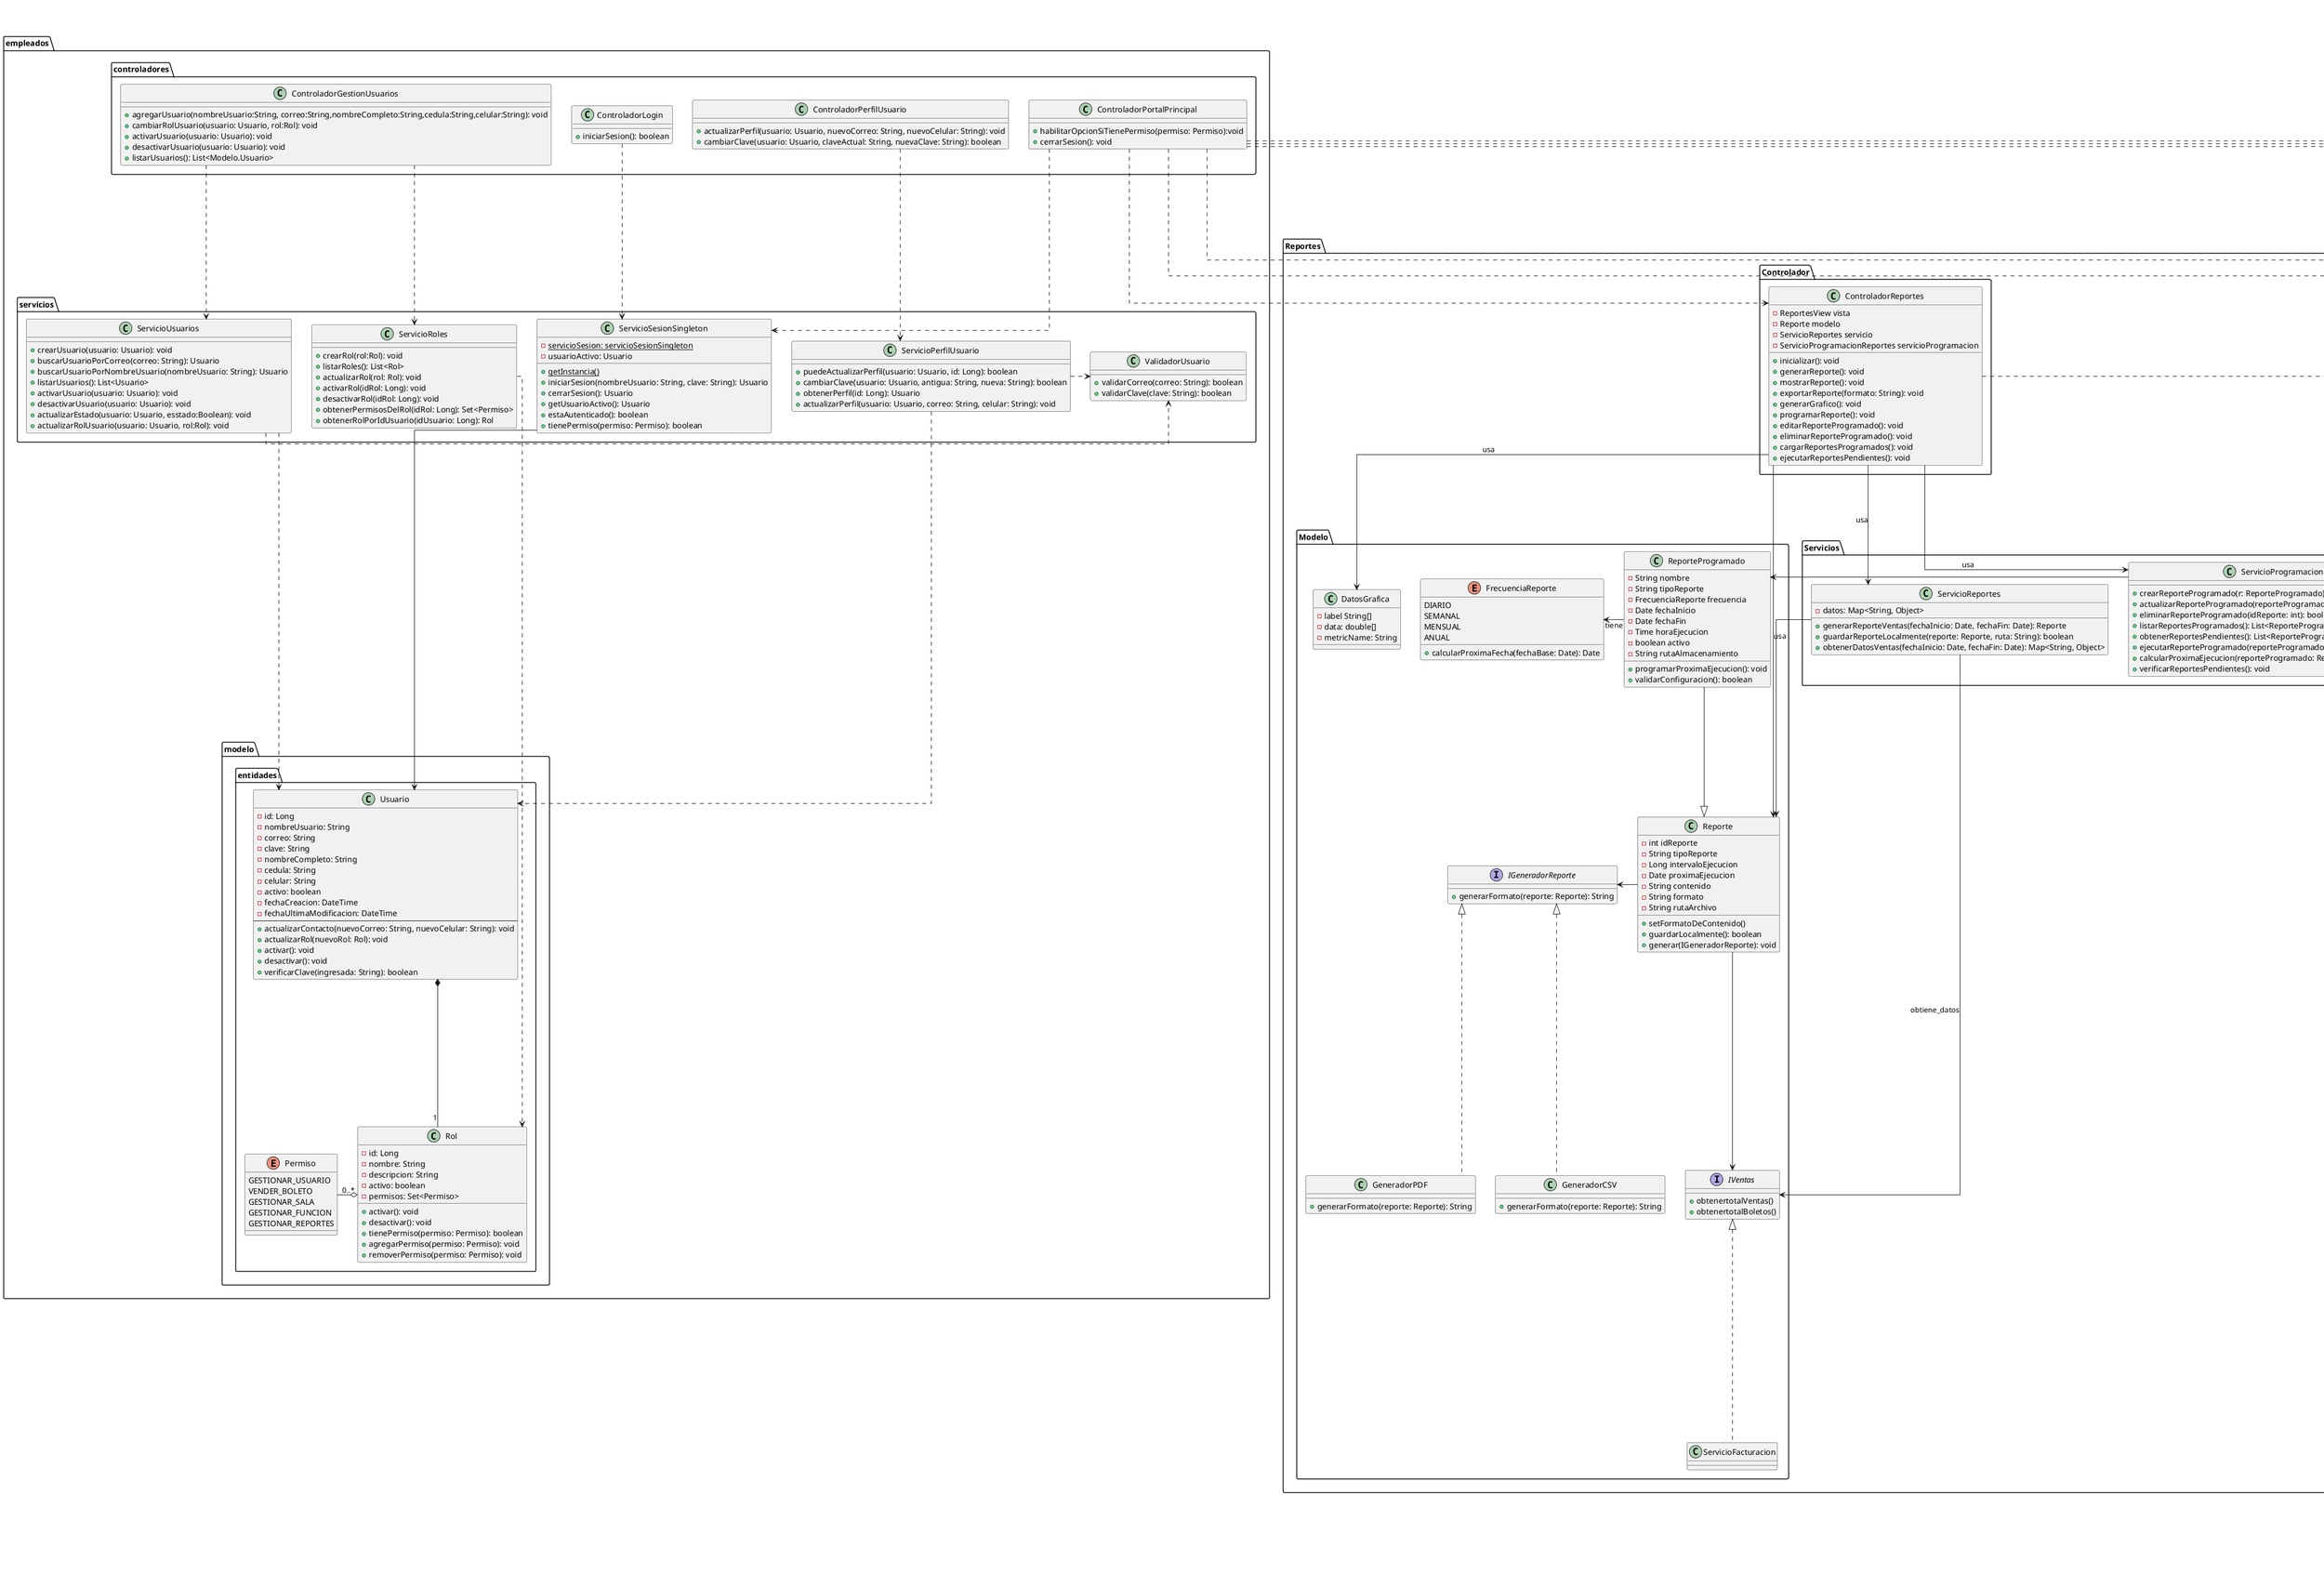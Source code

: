 @startuml General_DiagramaDeClases
skinparam linetype ortho

package empleados {
' ============================== MODELO DE DOMINIO ==============================
package modelo {
package entidades{
class Usuario {
  - id: Long
  - nombreUsuario: String
  - correo: String
  - clave: String
  - nombreCompleto: String
  - cedula: String
  - celular: String
  - activo: boolean
  - fechaCreacion: DateTime
  - fechaUltimaModificacion: DateTime
  --
  + actualizarContacto(nuevoCorreo: String, nuevoCelular: String): void
  + actualizarRol(nuevoRol: Rol): void
  + activar(): void
  + desactivar(): void
  + verificarClave(ingresada: String): boolean
}

class Rol {
  - id: Long
  - nombre: String
  - descripcion: String
  - activo: boolean
  - permisos: Set<Permiso>

  + activar(): void
  + desactivar(): void
  + tienePermiso(permiso: Permiso): boolean
  + agregarPermiso(permiso: Permiso): void
  + removerPermiso(permiso: Permiso): void

}


 enum Permiso {
    GESTIONAR_USUARIO
    VENDER_BOLETO
    GESTIONAR_SALA
    GESTIONAR_FUNCION
    GESTIONAR_REPORTES
}
}

}

Usuario  *-- "1" Rol
Permiso "0..*" -o  Rol

' ============================== SERVICIOS / CONTROLADORES ==============================

package servicios{



 class ValidadorUsuario {
   + validarCorreo(correo: String): boolean
   + validarClave(clave: String): boolean
 }

class ServicioSesionSingleton {
  - {static} servicioSesion: servicioSesionSingleton
  - usuarioActivo: Usuario
  + {static} getInstancia()
  + iniciarSesion(nombreUsuario: String, clave: String): Usuario
  + cerrarSesion(): Usuario
  + getUsuarioActivo(): Usuario
  + estaAutenticado(): boolean
  + tienePermiso(permiso: Permiso): boolean

}



class ServicioUsuarios {
  + crearUsuario(usuario: Usuario): void
  + buscarUsuarioPorCorreo(correo: String): Usuario
  + buscarUsuarioPorNombreUsuario(nombreUsuario: String): Usuario
  + listarUsuarios(): List<Usuario>
  + activarUsuario(usuario: Usuario): void
  + desactivarUsuario(usuario: Usuario): void
  + actualizarEstado(usuario: Usuario, esstado:Boolean): void
  + actualizarRolUsuario(usuario: Usuario, rol:Rol): void

}

class ServicioPerfilUsuario {
  + puedeActualizarPerfil(usuario: Usuario, id: Long): boolean
  + cambiarClave(usuario: Usuario, antigua: String, nueva: String): boolean
  + obtenerPerfil(id: Long): Usuario
  + actualizarPerfil(usuario: Usuario, correo: String, celular: String): void
}


class ServicioRoles {
  + crearRol(rol:Rol): void
  + listarRoles(): List<Rol>
  + actualizarRol(rol: Rol): void
  + activarRol(idRol: Long): void
  + desactivarRol(idRol: Long): void
  + obtenerPermisosDelRol(idRol: Long): Set<Permiso>
'  + asignarPermisoARol(Long, permiso: Permiso): void
'  + eliminarPermisoDelRol(idRol: Long, permiso: Permiso): void
'  + obtenerRolesConPermiso(permiso: Permiso): List<Rol>
  + obtenerRolPorIdUsuario(idUsuario: Long): Rol

}

' Relaciones

}

' ============================== RELACIONES DE DEPENDENCIA NECESARIAS ==============================


ServicioUsuarios .> ValidadorUsuario
ServicioPerfilUsuario .> ValidadorUsuario

ServicioPerfilUsuario .> Usuario
ServicioUsuarios ..> Usuario

' Sesión
ServicioSesionSingleton ---> Usuario
ServicioRoles ...> Rol





package controladores {

' ================================
' ControladorGestionUsuarios
' ================================
class ControladorGestionUsuarios {
  + agregarUsuario(nombreUsuario:String, correo:String,nombreCompleto:String,cedula:String,celular:String): void
  + cambiarRolUsuario(usuario: Usuario, rol:Rol): void
  + activarUsuario(usuario: Usuario): void
  + desactivarUsuario(usuario: Usuario): void
  + listarUsuarios(): List<Modelo.Usuario>
}

' ================================
' ControladorLogin
' ================================
class ControladorLogin {
  + iniciarSesion(): boolean
}

' ================================
' ControladorPortalPrincipal
' ================================
class ControladorPortalPrincipal {
  + habilitarOpcionSiTienePermiso(permiso: Permiso):void
  + cerrarSesion(): void
}


  class ControladorPerfilUsuario {
    + actualizarPerfil(usuario: Usuario, nuevoCorreo: String, nuevoCelular: String): void
    + cambiarClave(usuario: Usuario, claveActual: String, nuevaClave: String): boolean
  }


}

' Relaciones
ControladorLogin .> ServicioSesionSingleton
ControladorPortalPrincipal .> ServicioSesionSingleton
ControladorGestionUsuarios .> ServicioUsuarios
ControladorGestionUsuarios .> ServicioRoles
ControladorPerfilUsuario ..> ServicioPerfilUsuario




}

package salas {
package modelos {

package entidades{
    class Sala {
        -id: int
        -nombre: String
        -capacidad: int
        -tipo: TipoSala
        -estado: EstadoSala
    }
   class Butaca {
   -id: int
   -idSala: int
   -fila: String
   -columna: String
   -estado: EstadoButaca
   }
   enum EstadoSala{
   DISPONIBLE,
   MANTENIMIENTO
   }
   enum EstadoButaca{
   DISPONIBLE,
   OCUPADA,
   INHABILITADA
   }
   abstract class SalaFactory{
   +crearSala(int id, String nombre, int capacidad, EstadoSala estado)
   }
   class SalaNormalFactory implements SalaFactory{
   +crearSala(int id, String nombre, int capacidad, EstadoSala estado) {
   }
   class SalaVIPFactory implements SalaFactory{
   +crearSala(int id, String nombre, int capacidad, EstadoSala estado)
   }
   enum TipoSala{
   -multiplicador: double
   NORMAL(1.00),
   VIP(1.50)
   +getMultiplicador()

   }

   }



    }

    Sala -u> TipoSala
    SalaNormalFactory -u> Sala
    SalaVIPFactory -u> Sala
    Sala -u> EstadoSala
    Sala o- Butaca
    Butaca -u> EstadoButaca
    package servicios{
    class ServicioButaca{
    +listarButacasPorSala() : List<Butaca>
    +generarButacasAutomatica() : void
    +crearButaca(Butaca butaca) : void
    +actualizarButaca(Butaca butaca) : void
    +validarDatosBasicos(Butaca butaca) : void
    +listarTodasButacas() : List<Butaca>
    +eliminarButaca(int id) : void
    }
    class ServicioSala{
    -ServicioButaca : ServicioButaca
    +crearSala(Sala sala) : void
    +obtenerSalaPorId(int id) : Sala
    +listarSalas() : List<Sala>
    +actualizarSala(Sala sala) : void
    +eliminarSala(int id) : void
    +buscarSalaPorNombre(String nombre) : List<Sala>
    }
    }
    package controladores{
    class ControladorSalas {

        -servicioSala: ServicioSala
        -salas: ObservableList<Sala>
        -servicioButaca: ServicioButaca
        -salaEnEdicion: Sala
        +initialize(): void
        +onGuardar(event: ActionEvent): void
        +onBackAction(event: ActionEvent): void
    }
    class ControladorButacas {
        -servicioSala : ServicioSala
        -servicioButaca: ServicioButaca
        -salas: ObservableList<Sala>
        -butacas: ObservableList<Butaca>
        +initialize(): void
        +onBackAction(event: ActionEvent): void
    }
    class ControladorDeConsultaSalas {
        -servicioButaca : ServicioButaca
        -butacasSeleccionadas: List<Butaca>
        -controladorAsignadorButacas: ControladorAsignadorButacas
        +initialize(location: URL, resources: ResourceBundle): void
        +mostrarButacasDeSala(codigosButacasOcupadas: Set<Integer>, salaSeleccionada: Sala): void
        +getButacasSeleccionadas(): List<Butaca>
        +setControladorAsignadorButacas(controladorAsignadorButacas: ControladorAsignadorButacas): void
    }
    }

ServicioSala -u-> ServicioButaca
ControladorButacas -u-> ServicioSala
ControladorButacas -u-> ServicioButaca
Sala -u-o ControladorButacas
Butaca -u-o ControladorButacas
ControladorSalas -u-> ServicioSala
ControladorSalas o-u- Sala
ControladorSalas -u-> ServicioButaca
ControladorDeConsultaSalas -u-> ServicioButaca
ControladorDeConsultaSalas o-u- Butaca
ControladorSalas -u-> SalaFactory
}

package peliculas {
    ' ==================== PAQUETE: MODELO ====================
    package modelos {
        package entidades{

        class Pelicula {
        - id: int
        - titulo: String
        - sinopsis: String
        - duracionMinutos: int
        - anio: int
        - idioma: Idioma
        - genero: String
        - imagenUrl: String
        + getId(): int
        + getTitulo(): String
        + getSinopsis(): String
        + getDuracionMinutos(): int
        + getAnio(): int
        + getIdioma(): Idioma
        + getGenero(): String
        + getImagenUrl(): String
        + setId(id: int): void
        + setTitulo(titulo: String): void
        + setSinopsis(sinopsis: String): void
        + setDuracionMinutos(duracionMinutos: int): void
        + setAnio(anio: int): void
        + setIdioma(idioma: Idioma): void
        + setGenero(genero: String): void
        + setImagenUrl(imagenUrl: String): void
        + setIdiomaPorCodigo(codigoIdioma: String): void
        }

        class Funcion {
            - id: int
            - pelicula: Pelicula
            - sala: Sala
            - fechaHoraInicio: LocalDateTime
            - fechaHoraFin: LocalDateTime
            - formato: FormatoFuncion
            - tipoEstreno: TipoEstreno
            + getId(): int
            + getPelicula(): Pelicula
            + getSala(): Sala
            + getFechaHoraInicio(): LocalDateTime
            + getFechaHoraFin(): LocalDateTime
            + getFormato(): FormatoFuncion
            + getTipoEstreno(): TipoEstreno
            + setId(id: int): void
            + setPelicula(pelicula: Pelicula): void
            + setSala(sala: Sala): void
            + setFechaHoraInicio(fechaHoraInicio: LocalDateTime): void
            + setFechaHoraFin(fechaHoraFin: LocalDateTime): void
            + setFormato(formato: FormatoFuncion): void
            + setTipoEstreno(tipoEstreno: TipoEstreno): void
        }

        ' class Sala {
        '     - id: int
        '     - nombre: String
        '     - capacidad: int
        '     - tipo: String
        ' }

        class Cartelera {
            - id: int
            - peliculas: List<Pelicula>
            + getId(): int
            + getPeliculas(): List<Pelicula>
            + setId(id: int): void
            + setPeliculas(peliculas: List<Pelicula>): void
        }

        enum Idioma {
            ESPANOL("Español", "es")
            INGLES("Ingles", "en")
            CHINO("Chino", "zh")
            - nombre: String {f}
            - codigo: String {f}
            + getNombre(): String
            + getCodigo(): String
            + porCodigo(codigo: String): Idioma {static}
            + porNombre(nombre: String): Idioma {static}
        }

        enum Genero {
            ACCION("Acción")
            COMEDIA("Comedia")
            DRAMA("Drama")
            TERROR("Terror")
            CIENCIA_FICCION("Ciencia Ficción")
            ANIMACION("Animación")
            - nombre: String {f}
            + getNombre(): String
            + porNombre(nombre: String): Genero {static}
            + validarGeneros(generos: String): boolean {static}
            + normalizarGeneros(generos: String): String {static}
            + obtenerTodosLosGeneros(): String {static}
        }

        enum TipoEstreno{
            ESTRENO
            PREESTRENO
        }

        enum FormatoFuncion{
            DOS_D
            TRES_D
            + fromString(value: String): FormatoFuncion {static}
        }

        }
    }

    ' ==================== PAQUETE: CONTROLADORES ====================
    package controladores {
        class ControladorPelicula {
            - servicioPelicula: ServicioPelicula
            + iniciar(): void
            - mostrarMenu(): void
            - leerOpcion(): int
            - crearNuevaPelicula(): void
            - listarTodasLasPeliculas(): void
            - buscarPeliculaPorId(): void
            - buscarPeliculasPorTitulo(): void
            - actualizarPelicula(): void
            - eliminarPelicula(): void
            - mostrarEstadisticas(): void
            - verificarDuplicados(): void
            - seleccionarIdioma(): Idioma
            - seleccionarGeneros(): String
            - mostrarDetallePelicula(pelicula: Pelicula): void
            - truncarTexto(texto: String, longitud: int): String
            - esperarEnter(): void
            + cerrar(): void
        }

        class ControladorFuncion {
            - servicioFuncion: ServicioFuncion
            - servicioPelicula: ServicioPelicula
            - servicioSala: ServicioSala
            + iniciar(): void
            - mostrarMenu(): void
            - esperarEnter(): void
            - leerOpcion(): int
            - programarNuevaFuncion(): void
            - seleccionarPelicula(): Pelicula
            - seleccionarSala(): Sala
            - seleccionarFormato(): FormatoFuncion
            - seleccionarTipoEstreno(): TipoEstreno
            - listarTodasLasFunciones(): void
            - editarFuncion(): void
            - mostrarDetalleFuncion(funcionExistente: Funcion): void
            - mostrarDetalleFuncion(): void
            - mostrarFuncionesDeSala(sala: Sala): void
            - mostrarFuncionesDeSala(): void
            - eliminarFuncion(): void
            + cerrar(): void
        }

        class ControladorCartelera {
            - servicioCartelera: ServicioCartelera
            + iniciar(): void
            - mostrarMenu(): void
            - leerOpcion(): int
            - agregarFuncionACartelera(): void
            - eliminarFuncionDeCartelera(): void
            - listarFuncionesDeCartelera(): void
            - filtrarCartelera(): void
            - mostrarDetalleFuncion(): void
            + cerrar(): void
        }
    }

    ' ==================== PAQUETE: SERVICIOS ====================
    package servicios {
        class ServicioPelicula {
        - peliculaDAO: PeliculaDAO
        + crearPelicula(titulo: String, sinopsis: String, duracionMinutos: int, anio: int, idioma: Idioma, genero: String, imagenUrl: String): Pelicula
        + actualizarPelicula(id: int, titulo: String, sinopsis: String, duracionMinutos: int, anio: int, idioma: Idioma, genero: String, imagenUrl: String): void
        + eliminarPelicula(id: int): void
        + buscarPeliculaPorId(id: int): Pelicula
        + listarTodasLasPeliculas(): List<Pelicula>
        + buscarPeliculasPorTitulo(titulo: String): List<Pelicula>
        + existePeliculaDuplicada(titulo: String, anio: int): boolean
        + obtenerEstadisticas(): String
        - validarDatosPelicula(titulo: String, sinopsis: String, duracionMinutos: int, anio: int, genero: String): void
        }

        class ServicioFuncion {
            + programarNuevaFuncion(pelicula: Pelicula, sala: Sala, fechaHoraInicio: LocalDateTime, formato: FormatoFuncion, tipoEstreno: TipoEstreno): Funcion
            - validarDatosFuncion(pelicula: Pelicula, sala: Sala, fechaHoraInicio: LocalDateTime, formato: FormatoFuncion, tipoEstreno: TipoEstreno): void
            - validarHorarioTrabajo(inicio: LocalDateTime, fin: LocalDateTime): void
            - validarTraslapeFunciones(sala: Sala, inicio: LocalDateTime, fin: LocalDateTime): void
            + editarFuncion(id: int, pelicula: Pelicula, sala: Sala, fechaHoraInicio: LocalDateTime, formato: FormatoFuncion, tipoEstreno: TipoEstreno): void
            + listarTodasLasFunciones(): List<Funcion>
            + buscarPorId(id:int): Funcion
            + listarFuncionesPorSala(salaId: int): List<Funcion>
            + eliminarFuncion(id: int): void
        }
    }

    ' ==================== RELACIONES ====================

    controladores.ControladorFuncion..> servicios.ServicioFuncion
    controladores.ControladorCartelera..> servicios.ServicioFuncion
    controladores.ControladorPelicula..> servicios.ServicioPelicula
    controladores.ControladorFuncion..> servicios.ServicioPelicula
    ControladorFuncion ..> ControladorSalas

    Funcion "1" --> "1" Pelicula : proyecta
    Funcion "1" --> "1" Sala : ocurre en
    Cartelera "1" --> "0..*" Pelicula : muestra

    ServicioFuncion ..> Funcion
    ServicioFuncion ..> Cartelera
    ServicioPelicula ..> Pelicula

    Pelicula --> Idioma
    Pelicula --> Genero

    Funcion --> FormatoFuncion
    Funcion --> TipoEstreno


}

package venta_boletos {

skinparam linetype ortho

' ------------------ CONTROLADORES ------------------

package controladores {

    class ControladorAsignadorButacas {
        - funcionSeleccionada: Funcion
        - ControladorInformacionDeVenta: ControladorInformacionDeVenta
        - controladorDeConsultaSalas: ControladorDeConsultaSalas
        - butacasSeleccionadas: List<Butaca>
        + inicializarDatos(funcionSeleccionada: Funcion): void
        - cargarMapaButacas(codigosButacasOcupadas: Set<Integer>, salaSeleccionada: Sala): void
        + agregarButacaSeleccionada(butaca: Butaca): void
        + quitarButacaDeseleccionada(butaca: Butaca): void
    }

    class ControladorFacturacion {
        - servicioFacturacion: ServicioFacturacion
        - servicioCliente: ServicioCliente
        - ControladorInformacionDeVenta: ControladorInformacionDeVenta
        - boletos: List<Producto>
        + cargarBoletosSeleccionados(boletos: List<Producto>): void
        - crearCliente(): void
        - actualizarCliente(): void
        - buscarCliente(): void
        - pagarBoletos(): void
        - validarNumeroDocumentoCliente(): boolean
        - timerLabel: Label
    }

    class ControladorInformacionDeVenta {
        - cantidadDeButacasSeleccionadas: int
        + cargarInformacionDeFuncionSeleccionada(funcion: Funcion): void
        + calcularPosibleSubtotal(butacasSeleccionadas: List<Butaca>, funcion: Funcion): void
        + calcularTotal(boletos: List<Producto>): void
        + cargarButacaSeleccionada(butaca Butaca): void
        + removerButacaSeleccionada(butaca Butaca): void
    }

    class ControladorVisualizadorCartelera {
        - servicioVisualizarCartelera: ServicioVisualizarCartelera
        - cargarCartelera(peliculas: List<Pelicula>): void
    }   

    class ControladorVisualizadorFunciones {
        - servicioVisualizadorFunciones: ServicioVisualizadorFunciones
        - peliculaSeleccionada: Pelicula
        + asignarPeliculaSeleccionada(pelicula: Pelicula): void
        - cargarInformacionPeliculaSeleccionada(pelicula: Pelicula): void
        - cargarFunciones(): void
    }
}

' ------------------ SERVICIOS ------------------
package servicios{

    class ServicioContenidoFactura {
        +generarFactura(factura: Factura): void
        +generarBoletos(boletos: List<Producto>): void
        +unirPDFsFacturaYBoletos(facturaFile: File, boletosFiles: List<File>, archivoSalida: File): void
        +generarNombreArchivoBoleto(boleto: Boleto): String
    }

    class ServicioFacturacion {
        + generarFactura(productos: List<Producto>, cliente: Cliente, calculadorImpuesto: CalculadorImpuesto): void
    }

    interface ServicioGeneradorArchivo {
        + generarFactura(factura: Factura): void
        + generarBoletos(boletos: List<Producto>): void
    }

    class ServicioGeneradorArchivoPDF implements ServicioGeneradorArchivo {
        + generar(factura: Factura): void
        + generar(boletos: List<Producto>): void
        - crearCarpetaSiNoExiste(carpeta: String): void

    }

    class ServicioGeneradorBoleto{
        + generarBoletos(funcion: Funcion, butacas: List<Butaca>): List<Boleto>
    }

    class ServicioVisualizadorCartelera {
        - controladorCartelera: ControladorCartelera
        - peliculaSeleccionada: Pelicula
        + cargarPeliculasDeCartelera(): void
        + seleccionarPelicula(pelicula: Pelicula, currentStage: Stage): void
        - validarSeleccionPelicula(pelicula: Pelicula): void
    }

    class ServicioVisualizadorFunciones {
        - controladorFunciones: ControladorFunciones
        + cargarFunciones(pelicula: Pelicula): List<Funcion>
        + seleccionarFuncion(tabla: TableView<Funcion>): void
        - validarSeleccionFuncion(funcion: Funcion): void
    }

    class ServicioCliente {
        + crearCliente(cliente: Cliente): void
        + actualizarCliente(cliente: Cliente): void
        + buscarCliente(numeroIdentificacion: String): Cliente
        + existeCliente(numeroIdentificacion: String): boolean
    }

    class ServicioTemporizador{
        - {static} instancia: ServicioTemporizador
        - temporizador: Timer
        - tempEnEjecucion: boolean
        - finTiempo: long
        - tiempoRestante: StringProperty
        --
        + {static} getInstancia(): ServicioTemporizador
        + empezarTemporizador(stage: Stage): void
        + detenerTemporizador(): void
        + tempEnEjecucion(): boolean
        + tiempoRestanteProperty(): StringProperty
    }

}

package utilidades {

    package estrategiaValidacionDocumentos  #lightyellow
    {

        class ContextoValidacion #lightblue {
            - estrategia: EstrategiaValidacion
            + setEstrategia(estrategia: EstrategiaValidacion): void
            + ejecutarEstrategia(documento: String): boolean
        }
        
        class EstrategiaCedulaValidacion #lightblue implements EstrategiaValidacion  {
        }
        interface EstrategiaValidacion #lightblue {
            + validar(documento: String): boolean
        }

        class EstrategiaPasaporteValidacion #lightblue implements EstrategiaValidacion {
        }

        class EstrategiaRucValidacion #lightblue extends EstrategiaCedulaValidacion {
        }
    }

    package estrategiaParaDocumentos {
        interface Exportable {
            +exportar(reporte: ReporteGenerado, archivo: File, datos: Map<String, Object>): void
        }

        class EstrategiaExportarPDF implements Exportable {
            +crearDocumentoPDF(): PDDocument
            +guardarPDF(document: PDDocument, archivo: File): void
        }

        class EstrategiaExportarCSV implements Exportable {

        }
    }

    class ServicioCorreoSingleton {
        - instancia: ServicioCorreoSingleton
        - remitente: String
        - clave: String
        - sesion: Session
        - transport: Transport
        - ServicioCorreoSingleton()
        + getInstancia(): ServicioCorreoSingleton
        - crearSesionSMTP(): Session
        + enviarCorreo(destinatario: String, contenido: ContenidoMensaje): boolean
        + enviarCorreo(destinatario: String, contenido: ContenidoMensaje, adjunto: File): boolean
    }
}

' ------------------ MODELOS ------------------
package modelos {

    class Boleto {
        - funcion: Funcion
        - butaca: Butaca
    }

    interface CalculadorImpuesto {
        + calcularImpuesto(subtotal: double): double
    }

    class CalculadorIVA {
        - {static} IVA_TASA: double
    }

    class Cliente {
        - idCliente: String
        - tipoDocumento: String
        - nombre: String
        - apellido: String
        - correoElectronico: String
    }

    class Factura {
        - codigoFactura: long
        - fecha: String
        - cliente: Cliente
        - productos: List<Producto>
        - subtotal: double
        - total: double
        + calcularSubTotal(): void
        + calcularTotal(calculadorImpuesto:CalculadorImpuesto): void
    }

    abstract class Producto {
        - precio: double
        + {abstract} calcularPrecio(): void
    }

}


' ------------------ RELACIONES ------------------

' Relaciones de composición y agregación (tienen instancias como atributos)
ControladorFacturacion *--> ServicioFacturacion
ControladorFacturacion *--> ServicioCliente
ControladorVisualizadorCartelera *--> ServicioVisualizadorCartelera
ControladorVisualizadorFunciones *--> ServicioVisualizadorFunciones
ControladorAsignadorButacas o--> ControladorInformacionDeVenta
ControladorFacturacion o--> ControladorInformacionDeVenta

' Relaciones de uso/dependencia (se crean o usan temporalmente)
ControladorAsignadorButacas ..> ServicioGeneradorBoleto
ControladorFacturacion ..> ContextoValidacion
ControladorFacturacion ..> CalculadorImpuesto


' Servicios que crean o usan entidades
ServicioGeneradorBoleto ..> Boleto
ServicioFacturacion ..> Factura
ServicioFacturacion ..> ServicioGeneradorArchivoPDF
ServicioFacturacion ..> ServicioContenidoFactura
ServicioContenidoFactura ..> EstrategiaExportarPDF
ServicioFacturacion ..left> Cliente

' Relaciones de herencia e implementación
Producto <|-- Boleto
CalculadorIVA ..up|> CalculadorImpuesto

' Asociaciones entre entidades
Factura "1" *-- "1..*" Producto
Factura "1" *-- "1..*" Cliente
Boleto "1" *-- "1" Funcion
Boleto "1" *-- "1" Butaca

' Patrón Strategy
ContextoValidacion o--> EstrategiaValidacion

' Uso de interfaces/clases abstractas
Factura ..> CalculadorImpuesto

ControladorReportesPrincipal --> Exportable
ServicioFacturacion ..> ServicioCorreoSingleton


}

package "Reportes"{
    ' ===== MODELO (REPORTES) =====
    package "Modelo" {

        class Reporte {
            -int idReporte
            -String tipoReporte
            -Long intervaloEjecucion
            -Date proximaEjecucion
            -String contenido
            -String formato
            -String rutaArchivo
        
            +setFormatoDeContenido()
            +guardarLocalmente(): boolean
            +generar(IGeneradorReporte): void
        }

        interface IVentas {
            +obtenertotalVentas()
            +obtenertotalBoletos()
        }
        
        class ServicioFacturacion {
        
        }
        

        class ReporteProgramado {
            -String nombre
            -String tipoReporte
            -FrecuenciaReporte frecuencia
            -Date fechaInicio
            -Date fechaFin
            -Time horaEjecucion
            -boolean activo
            ''-Date ultimaEjecucion
            ''-Date proximaEjecucion
            -String rutaAlmacenamiento
            +programarProximaEjecucion(): void
            +validarConfiguracion(): boolean
        }

        enum FrecuenciaReporte  {
            DIARIO
            SEMANAL
            MENSUAL
            ANUAL
            +calcularProximaFecha(fechaBase: Date): Date
        }
        
        class DatosGrafica {
            -label String[]
            -data: double[]
            -metricName: String
        }
        
        interface IGeneradorReporte {
        +generarFormato(reporte: Reporte): String
        }

        class GeneradorPDF implements IGeneradorReporte {
        +generarFormato(reporte: Reporte): String
        }

        class GeneradorCSV implements IGeneradorReporte {
        +generarFormato(reporte: Reporte): String
        }
        

        ServicioFacturacion .up.|> IVentas
        Reporte --> IVentas
        ReporteProgramado -left-> FrecuenciaReporte : tiene
        ReporteProgramado --|> Reporte
        Reporte -left-> IGeneradorReporte
        
        
    }

    ' ===== SERVICIOS (REPORTES) =====
    package "Servicios" {

        class ServicioReportes  {
            - datos: Map<String, Object>
            +generarReporteVentas(fechaInicio: Date, fechaFin: Date): Reporte
            +guardarReporteLocalmente(reporte: Reporte, ruta: String): boolean
            +obtenerDatosVentas(fechaInicio: Date, fechaFin: Date): Map<String, Object>
        }

        class ServicioProgramacionReportes {
            +crearReporteProgramado(r: ReporteProgramado): ReporteProgramado
            +actualizarReporteProgramado(reporteProgramado: ReporteProgramado): boolean
            +eliminarReporteProgramado(idReporte: int): boolean
            +listarReportesProgramados(): List<ReporteProgramado>
            +obtenerReportesPendientes(): List<ReporteProgramado>
            +ejecutarReporteProgramado(reporteProgramado: ReporteProgramado): boolean
            +calcularProximaEjecucion(reporteProgramado: ReporteProgramado): Date
            +verificarReportesPendientes(): void
        }

        ServicioReportes --> IVentas : obtiene_datos
        ServicioReportes --> Reporte
        ServicioProgramacionReportes -right-> ReporteProgramado
    }


    ' ===== CONTROLADOR (REPORTES) =====
    package "Controlador" {

        class ControladorReportes {
            -ReportesView vista
            -Reporte modelo
            -ServicioReportes servicio
            -ServicioProgramacionReportes servicioProgramacion
            +inicializar(): void
            +generarReporte(): void
            +mostrarReporte(): void
            +exportarReporte(formato: String): void
            +generarGrafico(): void
            +programarReporte(): void
            +editarReporteProgramado(): void
            +eliminarReporteProgramado(): void
            +cargarReportesProgramados(): void
            +ejecutarReportesPendientes(): void
        }

        ControladorReportes --> Reporte : usa
        ControladorReportes -left-> DatosGrafica: usa
        ControladorReportes --> ServicioReportes : usa
        ControladorReportes --> ServicioProgramacionReportes : usa
    }
}

' ============================== RELACIONES GENERALES ==============================
ControladorAsignadorButacas ..> ControladorDeConsultaSalas
ControladorAsignadorFuncion ..> ControladorCartelera

ControladorPortalPrincipal ..> ControladorVentaBoletos
ControladorPortalPrincipal ..> ControladorPelicula
ControladorPortalPrincipal ..> ControladorFuncion
ControladorPortalPrincipal ..> ControladorSalas
ControladorPortalPrincipal ..> ControladorButacas
ControladorPortalPrincipal ..> ControladorReportes
ControladorReportes ..> ControladorVentaBoletos 
@enduml
